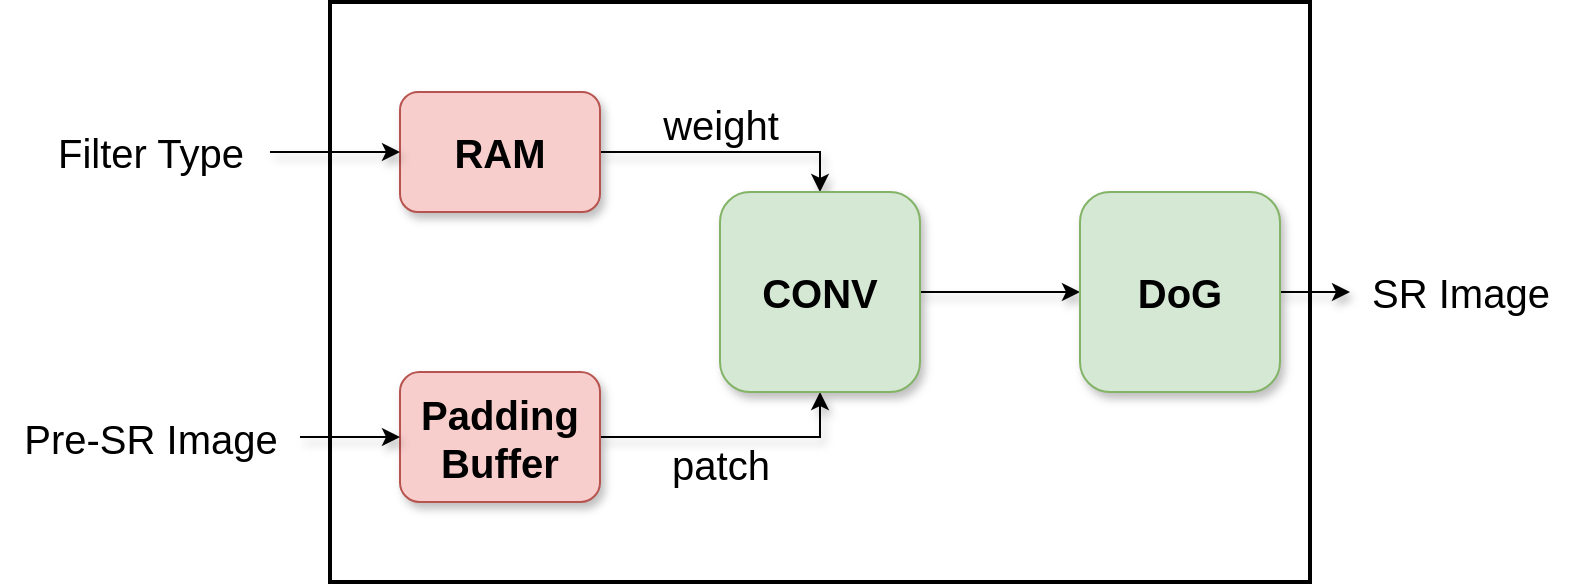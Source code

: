 <mxfile version="20.2.0" type="device"><diagram id="pnh1X6Bgrzj74L7zKLC5" name="Page-1"><mxGraphModel dx="1116" dy="1567" grid="1" gridSize="10" guides="1" tooltips="1" connect="1" arrows="1" fold="1" page="1" pageScale="1" pageWidth="827" pageHeight="1169" math="0" shadow="0"><root><mxCell id="0"/><mxCell id="1" parent="0"/><mxCell id="wciSl3uZO9x-RkGo-DIR-11" value="" style="rounded=0;whiteSpace=wrap;html=1;shadow=0;labelBackgroundColor=none;fontSize=20;fillColor=none;glass=0;sketch=0;strokeWidth=2;" vertex="1" parent="1"><mxGeometry x="186" y="350" width="490" height="290" as="geometry"/></mxCell><mxCell id="wciSl3uZO9x-RkGo-DIR-5" style="edgeStyle=orthogonalEdgeStyle;rounded=0;orthogonalLoop=1;jettySize=auto;html=1;entryX=0.5;entryY=0;entryDx=0;entryDy=0;shadow=1;" edge="1" parent="1" source="wciSl3uZO9x-RkGo-DIR-2" target="wciSl3uZO9x-RkGo-DIR-4"><mxGeometry relative="1" as="geometry"/></mxCell><mxCell id="wciSl3uZO9x-RkGo-DIR-7" value="weight" style="edgeLabel;html=1;align=center;verticalAlign=bottom;resizable=0;points=[];fontSize=20;labelBackgroundColor=none;" vertex="1" connectable="0" parent="wciSl3uZO9x-RkGo-DIR-5"><mxGeometry x="0.369" y="-3" relative="1" as="geometry"><mxPoint x="-29" y="-3" as="offset"/></mxGeometry></mxCell><mxCell id="wciSl3uZO9x-RkGo-DIR-2" value="&lt;b&gt;&lt;font style=&quot;font-size: 20px;&quot;&gt;RAM&lt;/font&gt;&lt;/b&gt;" style="rounded=1;whiteSpace=wrap;html=1;fillColor=#f8cecc;strokeColor=#b85450;shadow=1;" vertex="1" parent="1"><mxGeometry x="221" y="395" width="100" height="60" as="geometry"/></mxCell><mxCell id="wciSl3uZO9x-RkGo-DIR-6" style="edgeStyle=orthogonalEdgeStyle;rounded=0;orthogonalLoop=1;jettySize=auto;html=1;entryX=0.5;entryY=1;entryDx=0;entryDy=0;shadow=1;" edge="1" parent="1" source="wciSl3uZO9x-RkGo-DIR-3" target="wciSl3uZO9x-RkGo-DIR-4"><mxGeometry relative="1" as="geometry"/></mxCell><mxCell id="wciSl3uZO9x-RkGo-DIR-3" value="&lt;b&gt;&lt;font style=&quot;font-size: 20px;&quot;&gt;Padding Buffer&lt;/font&gt;&lt;/b&gt;" style="rounded=1;whiteSpace=wrap;html=1;fillColor=#f8cecc;strokeColor=#b85450;shadow=1;" vertex="1" parent="1"><mxGeometry x="221" y="535" width="100" height="65" as="geometry"/></mxCell><mxCell id="wciSl3uZO9x-RkGo-DIR-10" value="" style="edgeStyle=orthogonalEdgeStyle;rounded=0;orthogonalLoop=1;jettySize=auto;html=1;shadow=1;fontSize=20;" edge="1" parent="1" source="wciSl3uZO9x-RkGo-DIR-4" target="wciSl3uZO9x-RkGo-DIR-9"><mxGeometry relative="1" as="geometry"/></mxCell><mxCell id="wciSl3uZO9x-RkGo-DIR-4" value="&lt;b&gt;&lt;font style=&quot;font-size: 20px;&quot;&gt;CONV&lt;/font&gt;&lt;/b&gt;" style="rounded=1;whiteSpace=wrap;html=1;fillColor=#d5e8d4;strokeColor=#82b366;shadow=1;" vertex="1" parent="1"><mxGeometry x="381" y="445" width="100" height="100" as="geometry"/></mxCell><mxCell id="wciSl3uZO9x-RkGo-DIR-8" value="patch" style="edgeLabel;html=1;align=center;verticalAlign=bottom;resizable=0;points=[];fontSize=20;labelBackgroundColor=none;rotation=0;" vertex="1" connectable="0" parent="1"><mxGeometry x="380.998" y="595" as="geometry"/></mxCell><mxCell id="wciSl3uZO9x-RkGo-DIR-18" style="edgeStyle=orthogonalEdgeStyle;rounded=0;orthogonalLoop=1;jettySize=auto;html=1;shadow=1;fontSize=20;" edge="1" parent="1" source="wciSl3uZO9x-RkGo-DIR-9" target="wciSl3uZO9x-RkGo-DIR-17"><mxGeometry relative="1" as="geometry"/></mxCell><mxCell id="wciSl3uZO9x-RkGo-DIR-9" value="&lt;b&gt;&lt;font style=&quot;font-size: 20px;&quot;&gt;DoG&lt;/font&gt;&lt;/b&gt;" style="rounded=1;whiteSpace=wrap;html=1;fillColor=#d5e8d4;strokeColor=#82b366;shadow=1;" vertex="1" parent="1"><mxGeometry x="561" y="445" width="100" height="100" as="geometry"/></mxCell><mxCell id="wciSl3uZO9x-RkGo-DIR-14" style="edgeStyle=orthogonalEdgeStyle;rounded=0;orthogonalLoop=1;jettySize=auto;html=1;entryX=0;entryY=0.5;entryDx=0;entryDy=0;shadow=1;fontSize=20;" edge="1" parent="1" source="wciSl3uZO9x-RkGo-DIR-12" target="wciSl3uZO9x-RkGo-DIR-2"><mxGeometry relative="1" as="geometry"/></mxCell><mxCell id="wciSl3uZO9x-RkGo-DIR-12" value="Filter Type" style="text;html=1;align=center;verticalAlign=middle;resizable=0;points=[];autosize=1;strokeColor=none;fillColor=none;fontSize=20;" vertex="1" parent="1"><mxGeometry x="36" y="405" width="120" height="40" as="geometry"/></mxCell><mxCell id="wciSl3uZO9x-RkGo-DIR-16" style="edgeStyle=orthogonalEdgeStyle;rounded=0;orthogonalLoop=1;jettySize=auto;html=1;entryX=0;entryY=0.5;entryDx=0;entryDy=0;shadow=1;fontSize=20;" edge="1" parent="1" source="wciSl3uZO9x-RkGo-DIR-15" target="wciSl3uZO9x-RkGo-DIR-3"><mxGeometry relative="1" as="geometry"/></mxCell><mxCell id="wciSl3uZO9x-RkGo-DIR-15" value="Pre-SR Image" style="text;html=1;align=center;verticalAlign=middle;resizable=0;points=[];autosize=1;strokeColor=none;fillColor=none;fontSize=20;" vertex="1" parent="1"><mxGeometry x="21" y="547.5" width="150" height="40" as="geometry"/></mxCell><mxCell id="wciSl3uZO9x-RkGo-DIR-17" value="SR Image" style="text;html=1;align=center;verticalAlign=middle;resizable=0;points=[];autosize=1;strokeColor=none;fillColor=none;fontSize=20;" vertex="1" parent="1"><mxGeometry x="696" y="475" width="110" height="40" as="geometry"/></mxCell></root></mxGraphModel></diagram></mxfile>